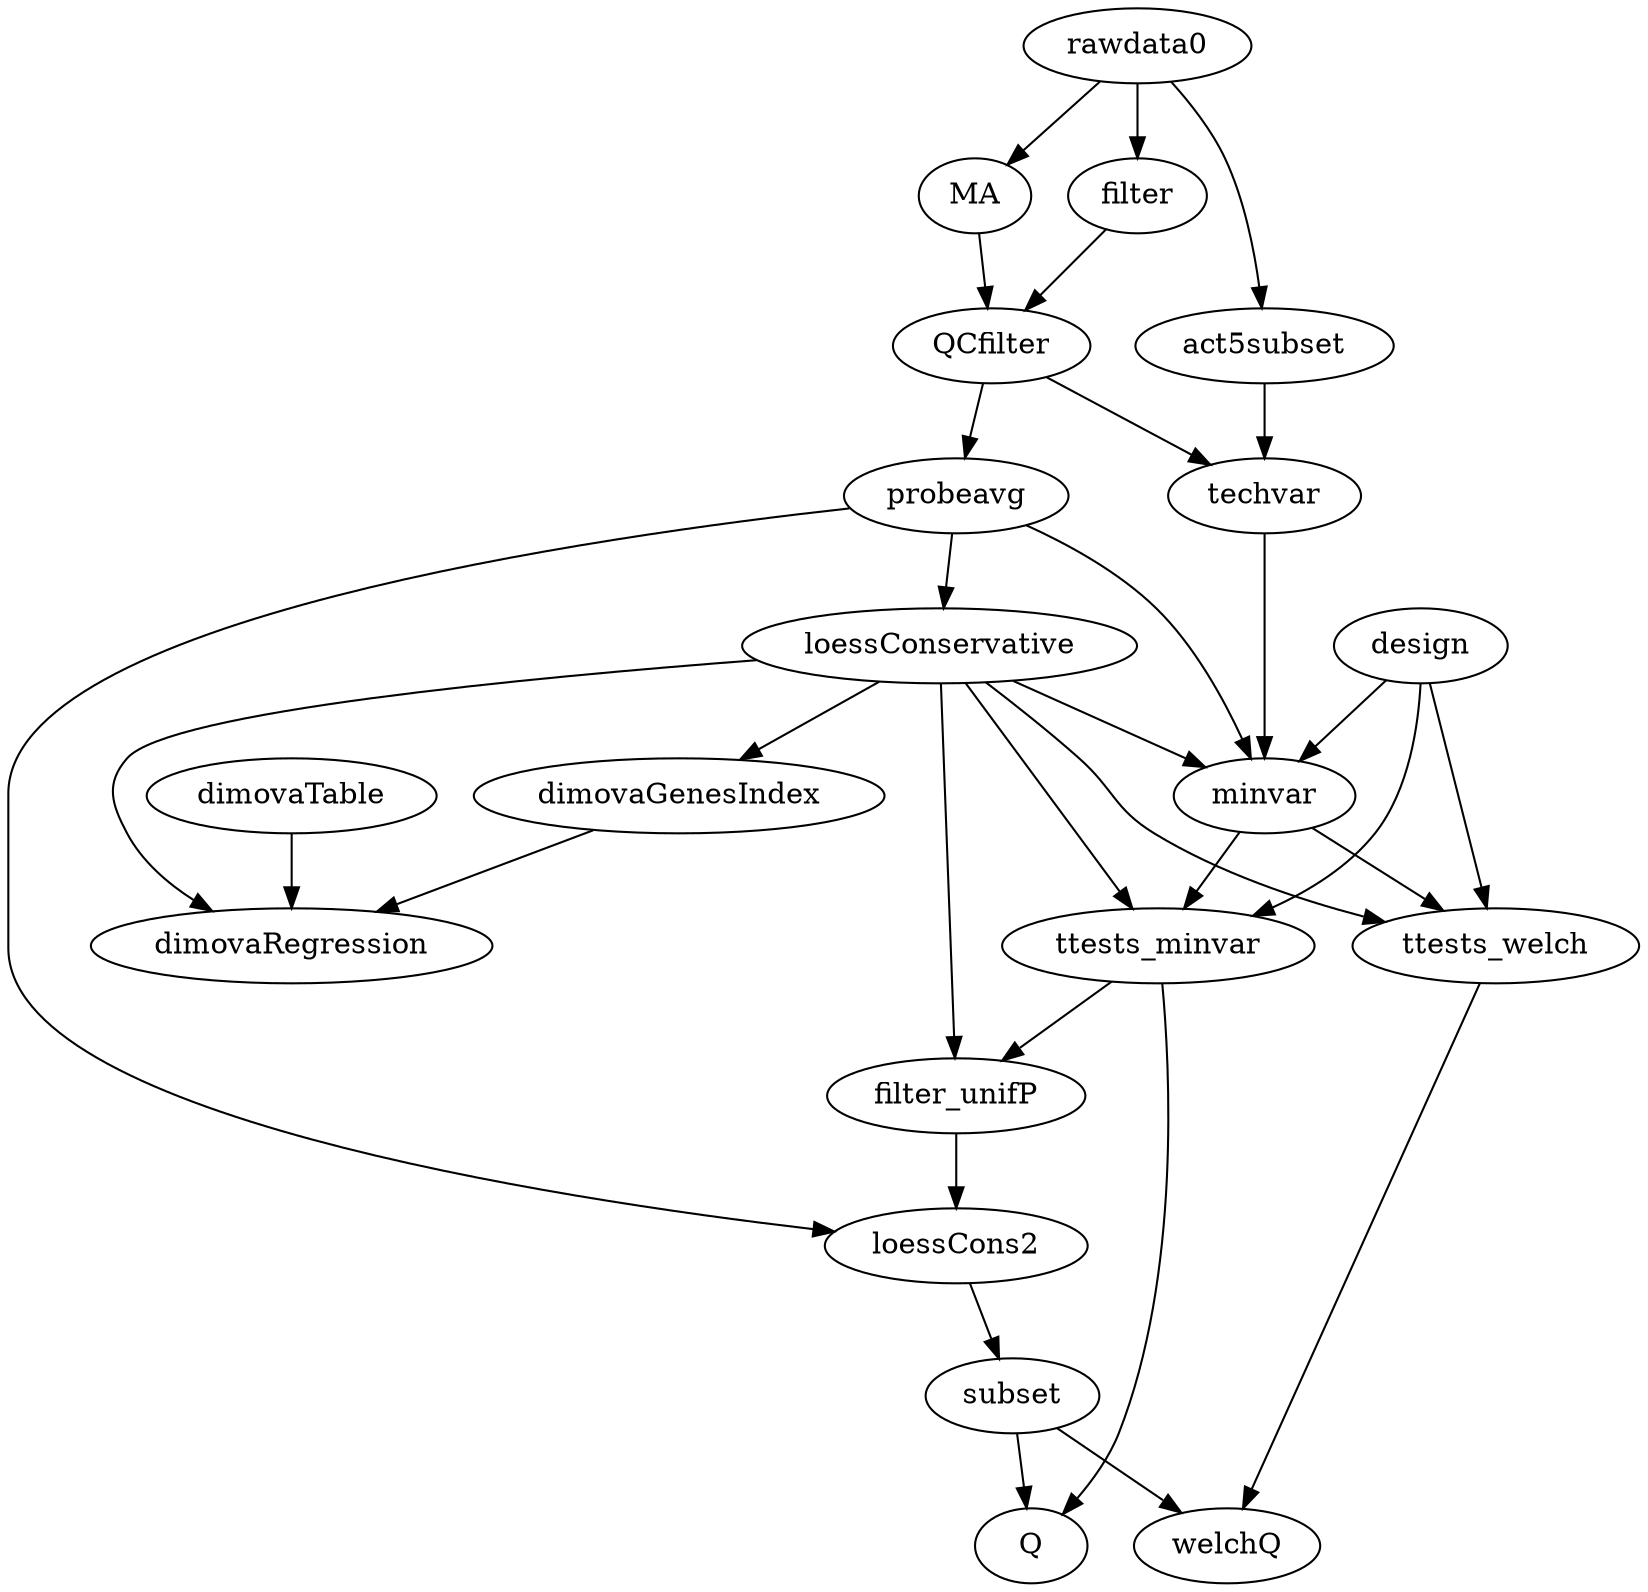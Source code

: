 #library(arraydata)
#source("/home/cld/projects/biology/src/microarray/R/mafn.R")
digraph gse19029 {
  rawdata0 [function="loadGenepix",targets_file="'/var/lib/cld-data/arrays/brian/GSE19029/targets.txt'", probes_file="'/var/lib/cld-data/arrays/brian/GSE19029/v4.3_genelist_L1.1.1.10_master.txt'"]
  MA [function=as,Class="'MAList'"]
  rawdata0 -> MA [name=object]
  rawdata0 -> filter [name=arraydata]
  filter [function=passQC]
  QCfilter [function=setNAbyfilter]
  MA -> QCfilter [name=arraydata]
  filter -> QCfilter [name=filter]
  probeavg [function="probeavg",group_probes_by="'GENE_SYMBOL'"]
  QCfilter -> probeavg [name=arraydata]
  loessConservative [function="loessConservative"]
  probeavg -> loessConservative [name=arraydata]
  act5subset [function=act5norm_subset]
  rawdata0 -> act5subset [name=arraydata]
  techvar [function=technical_variance_estimate]
  QCfilter -> techvar [name=data]
  act5subset -> techvar [name=subset]
  minvar [function=minimum_variance]
  design [function="parse.eval",text="'cbind(\"Sg-BD\"=c(1,1,1,0,0),\"Fb-BD\"=c(0,0,0,1,1))'"]
  techvar -> minvar [name=techvar]
  probeavg -> minvar [name=arraydata_raw]
  loessConservative -> minvar [name=arraydata_norm]
  design -> minvar [name=design]
  ttests_minvar [function=ttests_minvar]
  design -> ttests_minvar [name=design]
  loessConservative -> ttests_minvar [name=arraydata]
  minvar -> ttests_minvar [name=minvar]
  ttests_welch [function=ttests_welch]
  design -> ttests_welch [name=design]
  loessConservative -> ttests_welch [name=arraydata]
  minvar -> ttests_welch [name=minvar]
  filter_unifP [function=filter_uniformP]
  loessConservative -> filter_unifP [name=arraydata]
  ttests_minvar -> filter_unifP [name=model]
  loessCons2 [function=loessConservative]
  filter_unifP -> loessCons2 [name=filter]
  probeavg -> loessCons2 [name=arraydata]
  subset [function="all.isfinite"]
  loessCons2 -> subset [name=arraydata]
  Q [function=bh]
  ttests_minvar -> Q [name=model]
  subset -> Q [name=subset]
  welchQ [function=bh]
  ttests_welch -> welchQ [name=model]
  subset -> welchQ [name=subset]
  dimovaGenesIndex [function=dimovaGenesIndex, annotFile="'/var/lib/cld-data/arrays/supp_dimova/Dimova_flybase_annotation.txt'"]
  loessConservative -> dimovaGenesIndex [name=arraydata]
  dimovaTable [function=dimovaTable, table1a="'/var/lib/cld-data/arrays/supp_dimova/table1a_formatted.txt'", table1b="'/var/lib/cld-data/arrays/supp_dimova/table1b_formatted.txt'", table1c="'/var/lib/cld-data/arrays/supp_dimova/table1c_formatted.txt'"]
  dimovaRegression [function=dimovaRegression]
  loessConservative -> dimovaRegression [name=arraydata]
  dimovaTable -> dimovaRegression [name=dimova_table]
  dimovaGenesIndex -> dimovaRegression [name=dimova_index]
}

